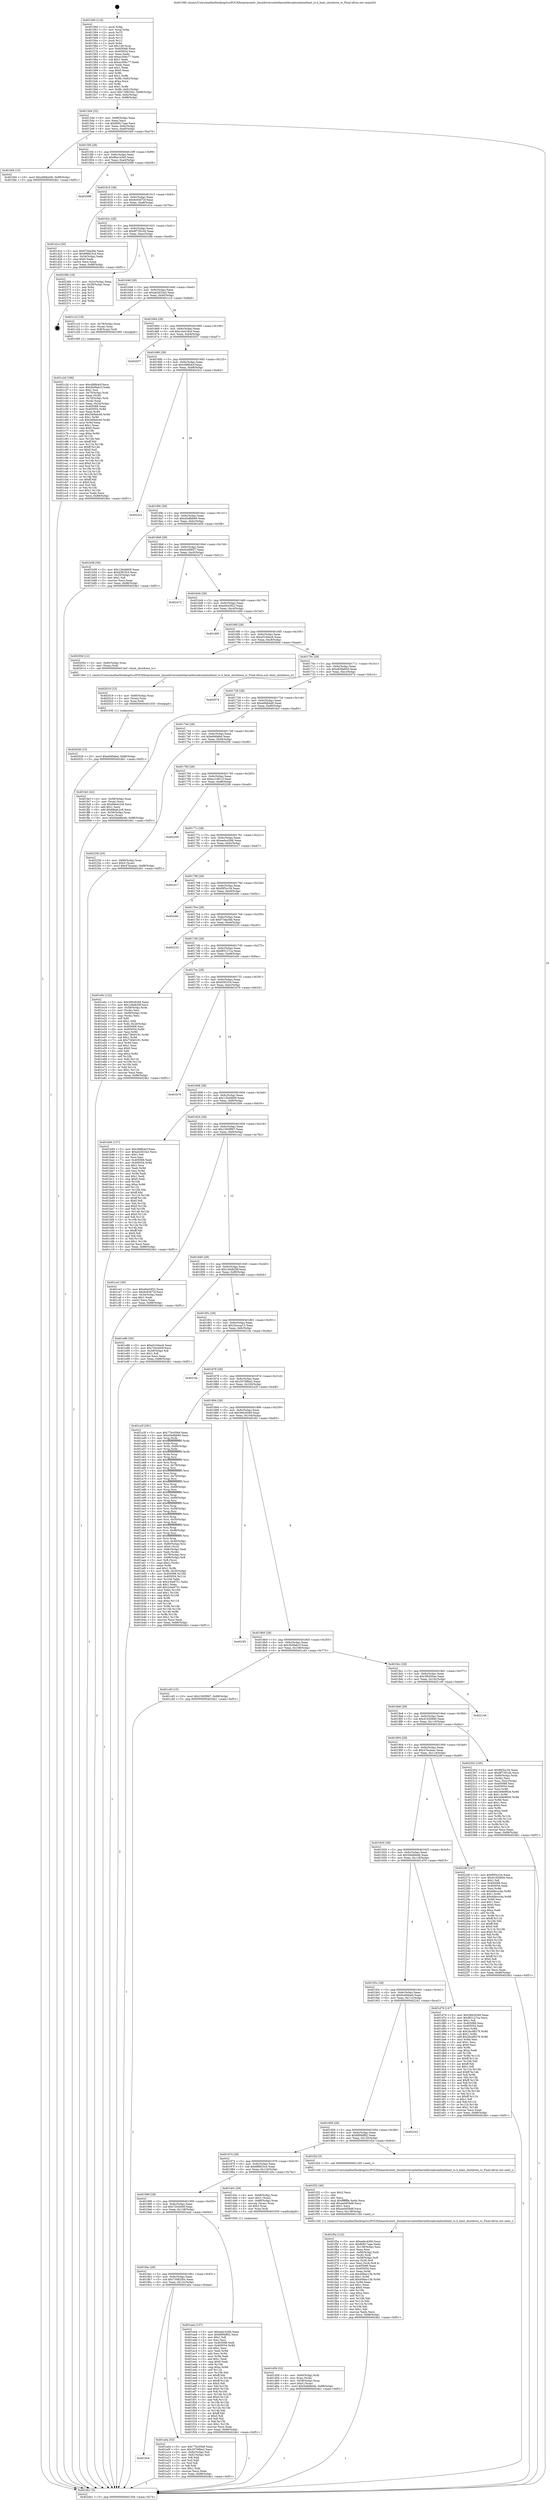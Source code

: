 digraph "0x401560" {
  label = "0x401560 (/mnt/c/Users/mathe/Desktop/tcc/POCII/binaries/extr_linuxdriversnetethernetbroadcombnxtbnxt_tc.h_bnxt_shutdown_tc_Final-ollvm.out::main(0))"
  labelloc = "t"
  node[shape=record]

  Entry [label="",width=0.3,height=0.3,shape=circle,fillcolor=black,style=filled]
  "0x4015d4" [label="{
     0x4015d4 [32]\l
     | [instrs]\l
     &nbsp;&nbsp;0x4015d4 \<+6\>: mov -0x88(%rbp),%eax\l
     &nbsp;&nbsp;0x4015da \<+2\>: mov %eax,%ecx\l
     &nbsp;&nbsp;0x4015dc \<+6\>: sub $0x80817aae,%ecx\l
     &nbsp;&nbsp;0x4015e2 \<+6\>: mov %eax,-0x9c(%rbp)\l
     &nbsp;&nbsp;0x4015e8 \<+6\>: mov %ecx,-0xa0(%rbp)\l
     &nbsp;&nbsp;0x4015ee \<+6\>: je 0000000000401fd4 \<main+0xa74\>\l
  }"]
  "0x401fd4" [label="{
     0x401fd4 [15]\l
     | [instrs]\l
     &nbsp;&nbsp;0x401fd4 \<+10\>: movl $0xe6fdb4d0,-0x88(%rbp)\l
     &nbsp;&nbsp;0x401fde \<+5\>: jmp 00000000004024b1 \<main+0xf51\>\l
  }"]
  "0x4015f4" [label="{
     0x4015f4 [28]\l
     | [instrs]\l
     &nbsp;&nbsp;0x4015f4 \<+5\>: jmp 00000000004015f9 \<main+0x99\>\l
     &nbsp;&nbsp;0x4015f9 \<+6\>: mov -0x9c(%rbp),%eax\l
     &nbsp;&nbsp;0x4015ff \<+5\>: sub $0x8ba1e5a5,%eax\l
     &nbsp;&nbsp;0x401604 \<+6\>: mov %eax,-0xa4(%rbp)\l
     &nbsp;&nbsp;0x40160a \<+6\>: je 0000000000402098 \<main+0xb38\>\l
  }"]
  Exit [label="",width=0.3,height=0.3,shape=circle,fillcolor=black,style=filled,peripheries=2]
  "0x402098" [label="{
     0x402098\l
  }", style=dashed]
  "0x401610" [label="{
     0x401610 [28]\l
     | [instrs]\l
     &nbsp;&nbsp;0x401610 \<+5\>: jmp 0000000000401615 \<main+0xb5\>\l
     &nbsp;&nbsp;0x401615 \<+6\>: mov -0x9c(%rbp),%eax\l
     &nbsp;&nbsp;0x40161b \<+5\>: sub $0x9c93d72f,%eax\l
     &nbsp;&nbsp;0x401620 \<+6\>: mov %eax,-0xa8(%rbp)\l
     &nbsp;&nbsp;0x401626 \<+6\>: je 0000000000401d1e \<main+0x7be\>\l
  }"]
  "0x402028" [label="{
     0x402028 [15]\l
     | [instrs]\l
     &nbsp;&nbsp;0x402028 \<+10\>: movl $0xe94fafed,-0x88(%rbp)\l
     &nbsp;&nbsp;0x402032 \<+5\>: jmp 00000000004024b1 \<main+0xf51\>\l
  }"]
  "0x401d1e" [label="{
     0x401d1e [30]\l
     | [instrs]\l
     &nbsp;&nbsp;0x401d1e \<+5\>: mov $0xf73da3bb,%eax\l
     &nbsp;&nbsp;0x401d23 \<+5\>: mov $0x6f6823c4,%ecx\l
     &nbsp;&nbsp;0x401d28 \<+3\>: mov -0x34(%rbp),%edx\l
     &nbsp;&nbsp;0x401d2b \<+3\>: cmp $0x0,%edx\l
     &nbsp;&nbsp;0x401d2e \<+3\>: cmove %ecx,%eax\l
     &nbsp;&nbsp;0x401d31 \<+6\>: mov %eax,-0x88(%rbp)\l
     &nbsp;&nbsp;0x401d37 \<+5\>: jmp 00000000004024b1 \<main+0xf51\>\l
  }"]
  "0x40162c" [label="{
     0x40162c [28]\l
     | [instrs]\l
     &nbsp;&nbsp;0x40162c \<+5\>: jmp 0000000000401631 \<main+0xd1\>\l
     &nbsp;&nbsp;0x401631 \<+6\>: mov -0x9c(%rbp),%eax\l
     &nbsp;&nbsp;0x401637 \<+5\>: sub $0x9f7391d4,%eax\l
     &nbsp;&nbsp;0x40163c \<+6\>: mov %eax,-0xac(%rbp)\l
     &nbsp;&nbsp;0x401642 \<+6\>: je 000000000040236b \<main+0xe0b\>\l
  }"]
  "0x402019" [label="{
     0x402019 [15]\l
     | [instrs]\l
     &nbsp;&nbsp;0x402019 \<+4\>: mov -0x60(%rbp),%rax\l
     &nbsp;&nbsp;0x40201d \<+3\>: mov (%rax),%rax\l
     &nbsp;&nbsp;0x402020 \<+3\>: mov %rax,%rdi\l
     &nbsp;&nbsp;0x402023 \<+5\>: call 0000000000401030 \<free@plt\>\l
     | [calls]\l
     &nbsp;&nbsp;0x401030 \{1\} (unknown)\l
  }"]
  "0x40236b" [label="{
     0x40236b [18]\l
     | [instrs]\l
     &nbsp;&nbsp;0x40236b \<+3\>: mov -0x2c(%rbp),%eax\l
     &nbsp;&nbsp;0x40236e \<+4\>: lea -0x28(%rbp),%rsp\l
     &nbsp;&nbsp;0x402372 \<+1\>: pop %rbx\l
     &nbsp;&nbsp;0x402373 \<+2\>: pop %r12\l
     &nbsp;&nbsp;0x402375 \<+2\>: pop %r13\l
     &nbsp;&nbsp;0x402377 \<+2\>: pop %r14\l
     &nbsp;&nbsp;0x402379 \<+2\>: pop %r15\l
     &nbsp;&nbsp;0x40237b \<+1\>: pop %rbp\l
     &nbsp;&nbsp;0x40237c \<+1\>: ret\l
  }"]
  "0x401648" [label="{
     0x401648 [28]\l
     | [instrs]\l
     &nbsp;&nbsp;0x401648 \<+5\>: jmp 000000000040164d \<main+0xed\>\l
     &nbsp;&nbsp;0x40164d \<+6\>: mov -0x9c(%rbp),%eax\l
     &nbsp;&nbsp;0x401653 \<+5\>: sub $0xab2633a3,%eax\l
     &nbsp;&nbsp;0x401658 \<+6\>: mov %eax,-0xb0(%rbp)\l
     &nbsp;&nbsp;0x40165e \<+6\>: je 0000000000401c1d \<main+0x6bd\>\l
  }"]
  "0x401f5a" [label="{
     0x401f5a [122]\l
     | [instrs]\l
     &nbsp;&nbsp;0x401f5a \<+5\>: mov $0xeebc4266,%ecx\l
     &nbsp;&nbsp;0x401f5f \<+5\>: mov $0x80817aae,%edx\l
     &nbsp;&nbsp;0x401f64 \<+6\>: mov -0x138(%rbp),%esi\l
     &nbsp;&nbsp;0x401f6a \<+3\>: imul %eax,%esi\l
     &nbsp;&nbsp;0x401f6d \<+4\>: mov -0x60(%rbp),%rdi\l
     &nbsp;&nbsp;0x401f71 \<+3\>: mov (%rdi),%rdi\l
     &nbsp;&nbsp;0x401f74 \<+4\>: mov -0x58(%rbp),%r8\l
     &nbsp;&nbsp;0x401f78 \<+3\>: movslq (%r8),%r8\l
     &nbsp;&nbsp;0x401f7b \<+4\>: mov %esi,(%rdi,%r8,4)\l
     &nbsp;&nbsp;0x401f7f \<+7\>: mov 0x405068,%eax\l
     &nbsp;&nbsp;0x401f86 \<+7\>: mov 0x405054,%esi\l
     &nbsp;&nbsp;0x401f8d \<+3\>: mov %eax,%r9d\l
     &nbsp;&nbsp;0x401f90 \<+7\>: sub $0x408ac13b,%r9d\l
     &nbsp;&nbsp;0x401f97 \<+4\>: sub $0x1,%r9d\l
     &nbsp;&nbsp;0x401f9b \<+7\>: add $0x408ac13b,%r9d\l
     &nbsp;&nbsp;0x401fa2 \<+4\>: imul %r9d,%eax\l
     &nbsp;&nbsp;0x401fa6 \<+3\>: and $0x1,%eax\l
     &nbsp;&nbsp;0x401fa9 \<+3\>: cmp $0x0,%eax\l
     &nbsp;&nbsp;0x401fac \<+4\>: sete %r10b\l
     &nbsp;&nbsp;0x401fb0 \<+3\>: cmp $0xa,%esi\l
     &nbsp;&nbsp;0x401fb3 \<+4\>: setl %r11b\l
     &nbsp;&nbsp;0x401fb7 \<+3\>: mov %r10b,%bl\l
     &nbsp;&nbsp;0x401fba \<+3\>: and %r11b,%bl\l
     &nbsp;&nbsp;0x401fbd \<+3\>: xor %r11b,%r10b\l
     &nbsp;&nbsp;0x401fc0 \<+3\>: or %r10b,%bl\l
     &nbsp;&nbsp;0x401fc3 \<+3\>: test $0x1,%bl\l
     &nbsp;&nbsp;0x401fc6 \<+3\>: cmovne %edx,%ecx\l
     &nbsp;&nbsp;0x401fc9 \<+6\>: mov %ecx,-0x88(%rbp)\l
     &nbsp;&nbsp;0x401fcf \<+5\>: jmp 00000000004024b1 \<main+0xf51\>\l
  }"]
  "0x401c1d" [label="{
     0x401c1d [16]\l
     | [instrs]\l
     &nbsp;&nbsp;0x401c1d \<+4\>: mov -0x78(%rbp),%rax\l
     &nbsp;&nbsp;0x401c21 \<+3\>: mov (%rax),%rax\l
     &nbsp;&nbsp;0x401c24 \<+4\>: mov 0x8(%rax),%rdi\l
     &nbsp;&nbsp;0x401c28 \<+5\>: call 0000000000401060 \<atoi@plt\>\l
     | [calls]\l
     &nbsp;&nbsp;0x401060 \{1\} (unknown)\l
  }"]
  "0x401664" [label="{
     0x401664 [28]\l
     | [instrs]\l
     &nbsp;&nbsp;0x401664 \<+5\>: jmp 0000000000401669 \<main+0x109\>\l
     &nbsp;&nbsp;0x401669 \<+6\>: mov -0x9c(%rbp),%eax\l
     &nbsp;&nbsp;0x40166f \<+5\>: sub $0xc2e419cd,%eax\l
     &nbsp;&nbsp;0x401674 \<+6\>: mov %eax,-0xb4(%rbp)\l
     &nbsp;&nbsp;0x40167a \<+6\>: je 0000000000402037 \<main+0xad7\>\l
  }"]
  "0x401f32" [label="{
     0x401f32 [40]\l
     | [instrs]\l
     &nbsp;&nbsp;0x401f32 \<+5\>: mov $0x2,%ecx\l
     &nbsp;&nbsp;0x401f37 \<+1\>: cltd\l
     &nbsp;&nbsp;0x401f38 \<+2\>: idiv %ecx\l
     &nbsp;&nbsp;0x401f3a \<+6\>: imul $0xfffffffe,%edx,%ecx\l
     &nbsp;&nbsp;0x401f40 \<+6\>: add $0xae0d59d8,%ecx\l
     &nbsp;&nbsp;0x401f46 \<+3\>: add $0x1,%ecx\l
     &nbsp;&nbsp;0x401f49 \<+6\>: sub $0xae0d59d8,%ecx\l
     &nbsp;&nbsp;0x401f4f \<+6\>: mov %ecx,-0x138(%rbp)\l
     &nbsp;&nbsp;0x401f55 \<+5\>: call 0000000000401160 \<next_i\>\l
     | [calls]\l
     &nbsp;&nbsp;0x401160 \{1\} (/mnt/c/Users/mathe/Desktop/tcc/POCII/binaries/extr_linuxdriversnetethernetbroadcombnxtbnxt_tc.h_bnxt_shutdown_tc_Final-ollvm.out::next_i)\l
  }"]
  "0x402037" [label="{
     0x402037\l
  }", style=dashed]
  "0x401680" [label="{
     0x401680 [28]\l
     | [instrs]\l
     &nbsp;&nbsp;0x401680 \<+5\>: jmp 0000000000401685 \<main+0x125\>\l
     &nbsp;&nbsp;0x401685 \<+6\>: mov -0x9c(%rbp),%eax\l
     &nbsp;&nbsp;0x40168b \<+5\>: sub $0xcfd8b4cf,%eax\l
     &nbsp;&nbsp;0x401690 \<+6\>: mov %eax,-0xb8(%rbp)\l
     &nbsp;&nbsp;0x401696 \<+6\>: je 00000000004023c2 \<main+0xe62\>\l
  }"]
  "0x401d59" [label="{
     0x401d59 [32]\l
     | [instrs]\l
     &nbsp;&nbsp;0x401d59 \<+4\>: mov -0x60(%rbp),%rdi\l
     &nbsp;&nbsp;0x401d5d \<+3\>: mov %rax,(%rdi)\l
     &nbsp;&nbsp;0x401d60 \<+4\>: mov -0x58(%rbp),%rax\l
     &nbsp;&nbsp;0x401d64 \<+6\>: movl $0x0,(%rax)\l
     &nbsp;&nbsp;0x401d6a \<+10\>: movl $0x5ddd6e4b,-0x88(%rbp)\l
     &nbsp;&nbsp;0x401d74 \<+5\>: jmp 00000000004024b1 \<main+0xf51\>\l
  }"]
  "0x4023c2" [label="{
     0x4023c2\l
  }", style=dashed]
  "0x40169c" [label="{
     0x40169c [28]\l
     | [instrs]\l
     &nbsp;&nbsp;0x40169c \<+5\>: jmp 00000000004016a1 \<main+0x141\>\l
     &nbsp;&nbsp;0x4016a1 \<+6\>: mov -0x9c(%rbp),%eax\l
     &nbsp;&nbsp;0x4016a7 \<+5\>: sub $0xd3e8bb60,%eax\l
     &nbsp;&nbsp;0x4016ac \<+6\>: mov %eax,-0xbc(%rbp)\l
     &nbsp;&nbsp;0x4016b2 \<+6\>: je 0000000000401b58 \<main+0x5f8\>\l
  }"]
  "0x401c2d" [label="{
     0x401c2d [166]\l
     | [instrs]\l
     &nbsp;&nbsp;0x401c2d \<+5\>: mov $0xcfd8b4cf,%ecx\l
     &nbsp;&nbsp;0x401c32 \<+5\>: mov $0x3b09ab1f,%edx\l
     &nbsp;&nbsp;0x401c37 \<+3\>: mov $0x1,%sil\l
     &nbsp;&nbsp;0x401c3a \<+4\>: mov -0x70(%rbp),%rdi\l
     &nbsp;&nbsp;0x401c3e \<+2\>: mov %eax,(%rdi)\l
     &nbsp;&nbsp;0x401c40 \<+4\>: mov -0x70(%rbp),%rdi\l
     &nbsp;&nbsp;0x401c44 \<+2\>: mov (%rdi),%eax\l
     &nbsp;&nbsp;0x401c46 \<+3\>: mov %eax,-0x34(%rbp)\l
     &nbsp;&nbsp;0x401c49 \<+7\>: mov 0x405068,%eax\l
     &nbsp;&nbsp;0x401c50 \<+8\>: mov 0x405054,%r8d\l
     &nbsp;&nbsp;0x401c58 \<+3\>: mov %eax,%r9d\l
     &nbsp;&nbsp;0x401c5b \<+7\>: add $0x540bdc40,%r9d\l
     &nbsp;&nbsp;0x401c62 \<+4\>: sub $0x1,%r9d\l
     &nbsp;&nbsp;0x401c66 \<+7\>: sub $0x540bdc40,%r9d\l
     &nbsp;&nbsp;0x401c6d \<+4\>: imul %r9d,%eax\l
     &nbsp;&nbsp;0x401c71 \<+3\>: and $0x1,%eax\l
     &nbsp;&nbsp;0x401c74 \<+3\>: cmp $0x0,%eax\l
     &nbsp;&nbsp;0x401c77 \<+4\>: sete %r10b\l
     &nbsp;&nbsp;0x401c7b \<+4\>: cmp $0xa,%r8d\l
     &nbsp;&nbsp;0x401c7f \<+4\>: setl %r11b\l
     &nbsp;&nbsp;0x401c83 \<+3\>: mov %r10b,%bl\l
     &nbsp;&nbsp;0x401c86 \<+3\>: xor $0xff,%bl\l
     &nbsp;&nbsp;0x401c89 \<+3\>: mov %r11b,%r14b\l
     &nbsp;&nbsp;0x401c8c \<+4\>: xor $0xff,%r14b\l
     &nbsp;&nbsp;0x401c90 \<+4\>: xor $0x0,%sil\l
     &nbsp;&nbsp;0x401c94 \<+3\>: mov %bl,%r15b\l
     &nbsp;&nbsp;0x401c97 \<+4\>: and $0x0,%r15b\l
     &nbsp;&nbsp;0x401c9b \<+3\>: and %sil,%r10b\l
     &nbsp;&nbsp;0x401c9e \<+3\>: mov %r14b,%r12b\l
     &nbsp;&nbsp;0x401ca1 \<+4\>: and $0x0,%r12b\l
     &nbsp;&nbsp;0x401ca5 \<+3\>: and %sil,%r11b\l
     &nbsp;&nbsp;0x401ca8 \<+3\>: or %r10b,%r15b\l
     &nbsp;&nbsp;0x401cab \<+3\>: or %r11b,%r12b\l
     &nbsp;&nbsp;0x401cae \<+3\>: xor %r12b,%r15b\l
     &nbsp;&nbsp;0x401cb1 \<+3\>: or %r14b,%bl\l
     &nbsp;&nbsp;0x401cb4 \<+3\>: xor $0xff,%bl\l
     &nbsp;&nbsp;0x401cb7 \<+4\>: or $0x0,%sil\l
     &nbsp;&nbsp;0x401cbb \<+3\>: and %sil,%bl\l
     &nbsp;&nbsp;0x401cbe \<+3\>: or %bl,%r15b\l
     &nbsp;&nbsp;0x401cc1 \<+4\>: test $0x1,%r15b\l
     &nbsp;&nbsp;0x401cc5 \<+3\>: cmovne %edx,%ecx\l
     &nbsp;&nbsp;0x401cc8 \<+6\>: mov %ecx,-0x88(%rbp)\l
     &nbsp;&nbsp;0x401cce \<+5\>: jmp 00000000004024b1 \<main+0xf51\>\l
  }"]
  "0x401b58" [label="{
     0x401b58 [30]\l
     | [instrs]\l
     &nbsp;&nbsp;0x401b58 \<+5\>: mov $0x12bd4609,%eax\l
     &nbsp;&nbsp;0x401b5d \<+5\>: mov $0xd381f24,%ecx\l
     &nbsp;&nbsp;0x401b62 \<+3\>: mov -0x35(%rbp),%dl\l
     &nbsp;&nbsp;0x401b65 \<+3\>: test $0x1,%dl\l
     &nbsp;&nbsp;0x401b68 \<+3\>: cmovne %ecx,%eax\l
     &nbsp;&nbsp;0x401b6b \<+6\>: mov %eax,-0x88(%rbp)\l
     &nbsp;&nbsp;0x401b71 \<+5\>: jmp 00000000004024b1 \<main+0xf51\>\l
  }"]
  "0x4016b8" [label="{
     0x4016b8 [28]\l
     | [instrs]\l
     &nbsp;&nbsp;0x4016b8 \<+5\>: jmp 00000000004016bd \<main+0x15d\>\l
     &nbsp;&nbsp;0x4016bd \<+6\>: mov -0x9c(%rbp),%eax\l
     &nbsp;&nbsp;0x4016c3 \<+5\>: sub $0xdcd59f27,%eax\l
     &nbsp;&nbsp;0x4016c8 \<+6\>: mov %eax,-0xc0(%rbp)\l
     &nbsp;&nbsp;0x4016ce \<+6\>: je 0000000000402472 \<main+0xf12\>\l
  }"]
  "0x401560" [label="{
     0x401560 [116]\l
     | [instrs]\l
     &nbsp;&nbsp;0x401560 \<+1\>: push %rbp\l
     &nbsp;&nbsp;0x401561 \<+3\>: mov %rsp,%rbp\l
     &nbsp;&nbsp;0x401564 \<+2\>: push %r15\l
     &nbsp;&nbsp;0x401566 \<+2\>: push %r14\l
     &nbsp;&nbsp;0x401568 \<+2\>: push %r13\l
     &nbsp;&nbsp;0x40156a \<+2\>: push %r12\l
     &nbsp;&nbsp;0x40156c \<+1\>: push %rbx\l
     &nbsp;&nbsp;0x40156d \<+7\>: sub $0x148,%rsp\l
     &nbsp;&nbsp;0x401574 \<+7\>: mov 0x405068,%eax\l
     &nbsp;&nbsp;0x40157b \<+7\>: mov 0x405054,%ecx\l
     &nbsp;&nbsp;0x401582 \<+2\>: mov %eax,%edx\l
     &nbsp;&nbsp;0x401584 \<+6\>: add $0xac30bc77,%edx\l
     &nbsp;&nbsp;0x40158a \<+3\>: sub $0x1,%edx\l
     &nbsp;&nbsp;0x40158d \<+6\>: sub $0xac30bc77,%edx\l
     &nbsp;&nbsp;0x401593 \<+3\>: imul %edx,%eax\l
     &nbsp;&nbsp;0x401596 \<+3\>: and $0x1,%eax\l
     &nbsp;&nbsp;0x401599 \<+3\>: cmp $0x0,%eax\l
     &nbsp;&nbsp;0x40159c \<+4\>: sete %r8b\l
     &nbsp;&nbsp;0x4015a0 \<+4\>: and $0x1,%r8b\l
     &nbsp;&nbsp;0x4015a4 \<+7\>: mov %r8b,-0x82(%rbp)\l
     &nbsp;&nbsp;0x4015ab \<+3\>: cmp $0xa,%ecx\l
     &nbsp;&nbsp;0x4015ae \<+4\>: setl %r8b\l
     &nbsp;&nbsp;0x4015b2 \<+4\>: and $0x1,%r8b\l
     &nbsp;&nbsp;0x4015b6 \<+7\>: mov %r8b,-0x81(%rbp)\l
     &nbsp;&nbsp;0x4015bd \<+10\>: movl $0x7308250c,-0x88(%rbp)\l
     &nbsp;&nbsp;0x4015c7 \<+6\>: mov %edi,-0x8c(%rbp)\l
     &nbsp;&nbsp;0x4015cd \<+7\>: mov %rsi,-0x98(%rbp)\l
  }"]
  "0x402472" [label="{
     0x402472\l
  }", style=dashed]
  "0x4016d4" [label="{
     0x4016d4 [28]\l
     | [instrs]\l
     &nbsp;&nbsp;0x4016d4 \<+5\>: jmp 00000000004016d9 \<main+0x179\>\l
     &nbsp;&nbsp;0x4016d9 \<+6\>: mov -0x9c(%rbp),%eax\l
     &nbsp;&nbsp;0x4016df \<+5\>: sub $0xe0e43f22,%eax\l
     &nbsp;&nbsp;0x4016e4 \<+6\>: mov %eax,-0xc4(%rbp)\l
     &nbsp;&nbsp;0x4016ea \<+6\>: je 0000000000401d00 \<main+0x7a0\>\l
  }"]
  "0x4024b1" [label="{
     0x4024b1 [5]\l
     | [instrs]\l
     &nbsp;&nbsp;0x4024b1 \<+5\>: jmp 00000000004015d4 \<main+0x74\>\l
  }"]
  "0x401d00" [label="{
     0x401d00\l
  }", style=dashed]
  "0x4016f0" [label="{
     0x4016f0 [28]\l
     | [instrs]\l
     &nbsp;&nbsp;0x4016f0 \<+5\>: jmp 00000000004016f5 \<main+0x195\>\l
     &nbsp;&nbsp;0x4016f5 \<+6\>: mov -0x9c(%rbp),%eax\l
     &nbsp;&nbsp;0x4016fb \<+5\>: sub $0xe5164ec6,%eax\l
     &nbsp;&nbsp;0x401700 \<+6\>: mov %eax,-0xc8(%rbp)\l
     &nbsp;&nbsp;0x401706 \<+6\>: je 000000000040200d \<main+0xaad\>\l
  }"]
  "0x4019c8" [label="{
     0x4019c8\l
  }", style=dashed]
  "0x40200d" [label="{
     0x40200d [12]\l
     | [instrs]\l
     &nbsp;&nbsp;0x40200d \<+4\>: mov -0x60(%rbp),%rax\l
     &nbsp;&nbsp;0x402011 \<+3\>: mov (%rax),%rdi\l
     &nbsp;&nbsp;0x402014 \<+5\>: call 00000000004013e0 \<bnxt_shutdown_tc\>\l
     | [calls]\l
     &nbsp;&nbsp;0x4013e0 \{1\} (/mnt/c/Users/mathe/Desktop/tcc/POCII/binaries/extr_linuxdriversnetethernetbroadcombnxtbnxt_tc.h_bnxt_shutdown_tc_Final-ollvm.out::bnxt_shutdown_tc)\l
  }"]
  "0x40170c" [label="{
     0x40170c [28]\l
     | [instrs]\l
     &nbsp;&nbsp;0x40170c \<+5\>: jmp 0000000000401711 \<main+0x1b1\>\l
     &nbsp;&nbsp;0x401711 \<+6\>: mov -0x9c(%rbp),%eax\l
     &nbsp;&nbsp;0x401717 \<+5\>: sub $0xe639a65d,%eax\l
     &nbsp;&nbsp;0x40171c \<+6\>: mov %eax,-0xcc(%rbp)\l
     &nbsp;&nbsp;0x401722 \<+6\>: je 0000000000402074 \<main+0xb14\>\l
  }"]
  "0x401a0a" [label="{
     0x401a0a [53]\l
     | [instrs]\l
     &nbsp;&nbsp;0x401a0a \<+5\>: mov $0x77bc05b9,%eax\l
     &nbsp;&nbsp;0x401a0f \<+5\>: mov $0x35708be2,%ecx\l
     &nbsp;&nbsp;0x401a14 \<+6\>: mov -0x82(%rbp),%dl\l
     &nbsp;&nbsp;0x401a1a \<+7\>: mov -0x81(%rbp),%sil\l
     &nbsp;&nbsp;0x401a21 \<+3\>: mov %dl,%dil\l
     &nbsp;&nbsp;0x401a24 \<+3\>: and %sil,%dil\l
     &nbsp;&nbsp;0x401a27 \<+3\>: xor %sil,%dl\l
     &nbsp;&nbsp;0x401a2a \<+3\>: or %dl,%dil\l
     &nbsp;&nbsp;0x401a2d \<+4\>: test $0x1,%dil\l
     &nbsp;&nbsp;0x401a31 \<+3\>: cmovne %ecx,%eax\l
     &nbsp;&nbsp;0x401a34 \<+6\>: mov %eax,-0x88(%rbp)\l
     &nbsp;&nbsp;0x401a3a \<+5\>: jmp 00000000004024b1 \<main+0xf51\>\l
  }"]
  "0x402074" [label="{
     0x402074\l
  }", style=dashed]
  "0x401728" [label="{
     0x401728 [28]\l
     | [instrs]\l
     &nbsp;&nbsp;0x401728 \<+5\>: jmp 000000000040172d \<main+0x1cd\>\l
     &nbsp;&nbsp;0x40172d \<+6\>: mov -0x9c(%rbp),%eax\l
     &nbsp;&nbsp;0x401733 \<+5\>: sub $0xe6fdb4d0,%eax\l
     &nbsp;&nbsp;0x401738 \<+6\>: mov %eax,-0xd0(%rbp)\l
     &nbsp;&nbsp;0x40173e \<+6\>: je 0000000000401fe3 \<main+0xa83\>\l
  }"]
  "0x4019ac" [label="{
     0x4019ac [28]\l
     | [instrs]\l
     &nbsp;&nbsp;0x4019ac \<+5\>: jmp 00000000004019b1 \<main+0x451\>\l
     &nbsp;&nbsp;0x4019b1 \<+6\>: mov -0x9c(%rbp),%eax\l
     &nbsp;&nbsp;0x4019b7 \<+5\>: sub $0x7308250c,%eax\l
     &nbsp;&nbsp;0x4019bc \<+6\>: mov %eax,-0x12c(%rbp)\l
     &nbsp;&nbsp;0x4019c2 \<+6\>: je 0000000000401a0a \<main+0x4aa\>\l
  }"]
  "0x401fe3" [label="{
     0x401fe3 [42]\l
     | [instrs]\l
     &nbsp;&nbsp;0x401fe3 \<+4\>: mov -0x58(%rbp),%rax\l
     &nbsp;&nbsp;0x401fe7 \<+2\>: mov (%rax),%ecx\l
     &nbsp;&nbsp;0x401fe9 \<+6\>: sub $0x69edc2c8,%ecx\l
     &nbsp;&nbsp;0x401fef \<+3\>: add $0x1,%ecx\l
     &nbsp;&nbsp;0x401ff2 \<+6\>: add $0x69edc2c8,%ecx\l
     &nbsp;&nbsp;0x401ff8 \<+4\>: mov -0x58(%rbp),%rax\l
     &nbsp;&nbsp;0x401ffc \<+2\>: mov %ecx,(%rax)\l
     &nbsp;&nbsp;0x401ffe \<+10\>: movl $0x5ddd6e4b,-0x88(%rbp)\l
     &nbsp;&nbsp;0x402008 \<+5\>: jmp 00000000004024b1 \<main+0xf51\>\l
  }"]
  "0x401744" [label="{
     0x401744 [28]\l
     | [instrs]\l
     &nbsp;&nbsp;0x401744 \<+5\>: jmp 0000000000401749 \<main+0x1e9\>\l
     &nbsp;&nbsp;0x401749 \<+6\>: mov -0x9c(%rbp),%eax\l
     &nbsp;&nbsp;0x40174f \<+5\>: sub $0xe94fafed,%eax\l
     &nbsp;&nbsp;0x401754 \<+6\>: mov %eax,-0xd4(%rbp)\l
     &nbsp;&nbsp;0x40175a \<+6\>: je 0000000000402256 \<main+0xcf6\>\l
  }"]
  "0x401ea4" [label="{
     0x401ea4 [137]\l
     | [instrs]\l
     &nbsp;&nbsp;0x401ea4 \<+5\>: mov $0xeebc4266,%eax\l
     &nbsp;&nbsp;0x401ea9 \<+5\>: mov $0x6f09df02,%ecx\l
     &nbsp;&nbsp;0x401eae \<+2\>: mov $0x1,%dl\l
     &nbsp;&nbsp;0x401eb0 \<+2\>: xor %esi,%esi\l
     &nbsp;&nbsp;0x401eb2 \<+7\>: mov 0x405068,%edi\l
     &nbsp;&nbsp;0x401eb9 \<+8\>: mov 0x405054,%r8d\l
     &nbsp;&nbsp;0x401ec1 \<+3\>: sub $0x1,%esi\l
     &nbsp;&nbsp;0x401ec4 \<+3\>: mov %edi,%r9d\l
     &nbsp;&nbsp;0x401ec7 \<+3\>: add %esi,%r9d\l
     &nbsp;&nbsp;0x401eca \<+4\>: imul %r9d,%edi\l
     &nbsp;&nbsp;0x401ece \<+3\>: and $0x1,%edi\l
     &nbsp;&nbsp;0x401ed1 \<+3\>: cmp $0x0,%edi\l
     &nbsp;&nbsp;0x401ed4 \<+4\>: sete %r10b\l
     &nbsp;&nbsp;0x401ed8 \<+4\>: cmp $0xa,%r8d\l
     &nbsp;&nbsp;0x401edc \<+4\>: setl %r11b\l
     &nbsp;&nbsp;0x401ee0 \<+3\>: mov %r10b,%bl\l
     &nbsp;&nbsp;0x401ee3 \<+3\>: xor $0xff,%bl\l
     &nbsp;&nbsp;0x401ee6 \<+3\>: mov %r11b,%r14b\l
     &nbsp;&nbsp;0x401ee9 \<+4\>: xor $0xff,%r14b\l
     &nbsp;&nbsp;0x401eed \<+3\>: xor $0x0,%dl\l
     &nbsp;&nbsp;0x401ef0 \<+3\>: mov %bl,%r15b\l
     &nbsp;&nbsp;0x401ef3 \<+4\>: and $0x0,%r15b\l
     &nbsp;&nbsp;0x401ef7 \<+3\>: and %dl,%r10b\l
     &nbsp;&nbsp;0x401efa \<+3\>: mov %r14b,%r12b\l
     &nbsp;&nbsp;0x401efd \<+4\>: and $0x0,%r12b\l
     &nbsp;&nbsp;0x401f01 \<+3\>: and %dl,%r11b\l
     &nbsp;&nbsp;0x401f04 \<+3\>: or %r10b,%r15b\l
     &nbsp;&nbsp;0x401f07 \<+3\>: or %r11b,%r12b\l
     &nbsp;&nbsp;0x401f0a \<+3\>: xor %r12b,%r15b\l
     &nbsp;&nbsp;0x401f0d \<+3\>: or %r14b,%bl\l
     &nbsp;&nbsp;0x401f10 \<+3\>: xor $0xff,%bl\l
     &nbsp;&nbsp;0x401f13 \<+3\>: or $0x0,%dl\l
     &nbsp;&nbsp;0x401f16 \<+2\>: and %dl,%bl\l
     &nbsp;&nbsp;0x401f18 \<+3\>: or %bl,%r15b\l
     &nbsp;&nbsp;0x401f1b \<+4\>: test $0x1,%r15b\l
     &nbsp;&nbsp;0x401f1f \<+3\>: cmovne %ecx,%eax\l
     &nbsp;&nbsp;0x401f22 \<+6\>: mov %eax,-0x88(%rbp)\l
     &nbsp;&nbsp;0x401f28 \<+5\>: jmp 00000000004024b1 \<main+0xf51\>\l
  }"]
  "0x402256" [label="{
     0x402256 [25]\l
     | [instrs]\l
     &nbsp;&nbsp;0x402256 \<+4\>: mov -0x80(%rbp),%rax\l
     &nbsp;&nbsp;0x40225a \<+6\>: movl $0x0,(%rax)\l
     &nbsp;&nbsp;0x402260 \<+10\>: movl $0x47bcaeac,-0x88(%rbp)\l
     &nbsp;&nbsp;0x40226a \<+5\>: jmp 00000000004024b1 \<main+0xf51\>\l
  }"]
  "0x401760" [label="{
     0x401760 [28]\l
     | [instrs]\l
     &nbsp;&nbsp;0x401760 \<+5\>: jmp 0000000000401765 \<main+0x205\>\l
     &nbsp;&nbsp;0x401765 \<+6\>: mov -0x9c(%rbp),%eax\l
     &nbsp;&nbsp;0x40176b \<+5\>: sub $0xec14811f,%eax\l
     &nbsp;&nbsp;0x401770 \<+6\>: mov %eax,-0xd8(%rbp)\l
     &nbsp;&nbsp;0x401776 \<+6\>: je 0000000000402209 \<main+0xca9\>\l
  }"]
  "0x401990" [label="{
     0x401990 [28]\l
     | [instrs]\l
     &nbsp;&nbsp;0x401990 \<+5\>: jmp 0000000000401995 \<main+0x435\>\l
     &nbsp;&nbsp;0x401995 \<+6\>: mov -0x9c(%rbp),%eax\l
     &nbsp;&nbsp;0x40199b \<+5\>: sub $0x720cb00f,%eax\l
     &nbsp;&nbsp;0x4019a0 \<+6\>: mov %eax,-0x128(%rbp)\l
     &nbsp;&nbsp;0x4019a6 \<+6\>: je 0000000000401ea4 \<main+0x944\>\l
  }"]
  "0x402209" [label="{
     0x402209\l
  }", style=dashed]
  "0x40177c" [label="{
     0x40177c [28]\l
     | [instrs]\l
     &nbsp;&nbsp;0x40177c \<+5\>: jmp 0000000000401781 \<main+0x221\>\l
     &nbsp;&nbsp;0x401781 \<+6\>: mov -0x9c(%rbp),%eax\l
     &nbsp;&nbsp;0x401787 \<+5\>: sub $0xeebc4266,%eax\l
     &nbsp;&nbsp;0x40178c \<+6\>: mov %eax,-0xdc(%rbp)\l
     &nbsp;&nbsp;0x401792 \<+6\>: je 0000000000402417 \<main+0xeb7\>\l
  }"]
  "0x401d3c" [label="{
     0x401d3c [29]\l
     | [instrs]\l
     &nbsp;&nbsp;0x401d3c \<+4\>: mov -0x68(%rbp),%rax\l
     &nbsp;&nbsp;0x401d40 \<+6\>: movl $0x1,(%rax)\l
     &nbsp;&nbsp;0x401d46 \<+4\>: mov -0x68(%rbp),%rax\l
     &nbsp;&nbsp;0x401d4a \<+3\>: movslq (%rax),%rax\l
     &nbsp;&nbsp;0x401d4d \<+4\>: shl $0x2,%rax\l
     &nbsp;&nbsp;0x401d51 \<+3\>: mov %rax,%rdi\l
     &nbsp;&nbsp;0x401d54 \<+5\>: call 0000000000401050 \<malloc@plt\>\l
     | [calls]\l
     &nbsp;&nbsp;0x401050 \{1\} (unknown)\l
  }"]
  "0x402417" [label="{
     0x402417\l
  }", style=dashed]
  "0x401798" [label="{
     0x401798 [28]\l
     | [instrs]\l
     &nbsp;&nbsp;0x401798 \<+5\>: jmp 000000000040179d \<main+0x23d\>\l
     &nbsp;&nbsp;0x40179d \<+6\>: mov -0x9c(%rbp),%eax\l
     &nbsp;&nbsp;0x4017a3 \<+5\>: sub $0xf0f3cc34,%eax\l
     &nbsp;&nbsp;0x4017a8 \<+6\>: mov %eax,-0xe0(%rbp)\l
     &nbsp;&nbsp;0x4017ae \<+6\>: je 000000000040249c \<main+0xf3c\>\l
  }"]
  "0x401974" [label="{
     0x401974 [28]\l
     | [instrs]\l
     &nbsp;&nbsp;0x401974 \<+5\>: jmp 0000000000401979 \<main+0x419\>\l
     &nbsp;&nbsp;0x401979 \<+6\>: mov -0x9c(%rbp),%eax\l
     &nbsp;&nbsp;0x40197f \<+5\>: sub $0x6f6823c4,%eax\l
     &nbsp;&nbsp;0x401984 \<+6\>: mov %eax,-0x124(%rbp)\l
     &nbsp;&nbsp;0x40198a \<+6\>: je 0000000000401d3c \<main+0x7dc\>\l
  }"]
  "0x40249c" [label="{
     0x40249c\l
  }", style=dashed]
  "0x4017b4" [label="{
     0x4017b4 [28]\l
     | [instrs]\l
     &nbsp;&nbsp;0x4017b4 \<+5\>: jmp 00000000004017b9 \<main+0x259\>\l
     &nbsp;&nbsp;0x4017b9 \<+6\>: mov -0x9c(%rbp),%eax\l
     &nbsp;&nbsp;0x4017bf \<+5\>: sub $0xf73da3bb,%eax\l
     &nbsp;&nbsp;0x4017c4 \<+6\>: mov %eax,-0xe4(%rbp)\l
     &nbsp;&nbsp;0x4017ca \<+6\>: je 0000000000402233 \<main+0xcd3\>\l
  }"]
  "0x401f2d" [label="{
     0x401f2d [5]\l
     | [instrs]\l
     &nbsp;&nbsp;0x401f2d \<+5\>: call 0000000000401160 \<next_i\>\l
     | [calls]\l
     &nbsp;&nbsp;0x401160 \{1\} (/mnt/c/Users/mathe/Desktop/tcc/POCII/binaries/extr_linuxdriversnetethernetbroadcombnxtbnxt_tc.h_bnxt_shutdown_tc_Final-ollvm.out::next_i)\l
  }"]
  "0x402233" [label="{
     0x402233\l
  }", style=dashed]
  "0x4017d0" [label="{
     0x4017d0 [28]\l
     | [instrs]\l
     &nbsp;&nbsp;0x4017d0 \<+5\>: jmp 00000000004017d5 \<main+0x275\>\l
     &nbsp;&nbsp;0x4017d5 \<+6\>: mov -0x9c(%rbp),%eax\l
     &nbsp;&nbsp;0x4017db \<+5\>: sub $0xf83127ca,%eax\l
     &nbsp;&nbsp;0x4017e0 \<+6\>: mov %eax,-0xe8(%rbp)\l
     &nbsp;&nbsp;0x4017e6 \<+6\>: je 0000000000401e0c \<main+0x8ac\>\l
  }"]
  "0x401958" [label="{
     0x401958 [28]\l
     | [instrs]\l
     &nbsp;&nbsp;0x401958 \<+5\>: jmp 000000000040195d \<main+0x3fd\>\l
     &nbsp;&nbsp;0x40195d \<+6\>: mov -0x9c(%rbp),%eax\l
     &nbsp;&nbsp;0x401963 \<+5\>: sub $0x6f09df02,%eax\l
     &nbsp;&nbsp;0x401968 \<+6\>: mov %eax,-0x120(%rbp)\l
     &nbsp;&nbsp;0x40196e \<+6\>: je 0000000000401f2d \<main+0x9cd\>\l
  }"]
  "0x401e0c" [label="{
     0x401e0c [122]\l
     | [instrs]\l
     &nbsp;&nbsp;0x401e0c \<+5\>: mov $0x366c9269,%eax\l
     &nbsp;&nbsp;0x401e11 \<+5\>: mov $0x1d4db29f,%ecx\l
     &nbsp;&nbsp;0x401e16 \<+4\>: mov -0x58(%rbp),%rdx\l
     &nbsp;&nbsp;0x401e1a \<+2\>: mov (%rdx),%esi\l
     &nbsp;&nbsp;0x401e1c \<+4\>: mov -0x68(%rbp),%rdx\l
     &nbsp;&nbsp;0x401e20 \<+2\>: cmp (%rdx),%esi\l
     &nbsp;&nbsp;0x401e22 \<+4\>: setl %dil\l
     &nbsp;&nbsp;0x401e26 \<+4\>: and $0x1,%dil\l
     &nbsp;&nbsp;0x401e2a \<+4\>: mov %dil,-0x2d(%rbp)\l
     &nbsp;&nbsp;0x401e2e \<+7\>: mov 0x405068,%esi\l
     &nbsp;&nbsp;0x401e35 \<+8\>: mov 0x405054,%r8d\l
     &nbsp;&nbsp;0x401e3d \<+3\>: mov %esi,%r9d\l
     &nbsp;&nbsp;0x401e40 \<+7\>: add $0x73640191,%r9d\l
     &nbsp;&nbsp;0x401e47 \<+4\>: sub $0x1,%r9d\l
     &nbsp;&nbsp;0x401e4b \<+7\>: sub $0x73640191,%r9d\l
     &nbsp;&nbsp;0x401e52 \<+4\>: imul %r9d,%esi\l
     &nbsp;&nbsp;0x401e56 \<+3\>: and $0x1,%esi\l
     &nbsp;&nbsp;0x401e59 \<+3\>: cmp $0x0,%esi\l
     &nbsp;&nbsp;0x401e5c \<+4\>: sete %dil\l
     &nbsp;&nbsp;0x401e60 \<+4\>: cmp $0xa,%r8d\l
     &nbsp;&nbsp;0x401e64 \<+4\>: setl %r10b\l
     &nbsp;&nbsp;0x401e68 \<+3\>: mov %dil,%r11b\l
     &nbsp;&nbsp;0x401e6b \<+3\>: and %r10b,%r11b\l
     &nbsp;&nbsp;0x401e6e \<+3\>: xor %r10b,%dil\l
     &nbsp;&nbsp;0x401e71 \<+3\>: or %dil,%r11b\l
     &nbsp;&nbsp;0x401e74 \<+4\>: test $0x1,%r11b\l
     &nbsp;&nbsp;0x401e78 \<+3\>: cmovne %ecx,%eax\l
     &nbsp;&nbsp;0x401e7b \<+6\>: mov %eax,-0x88(%rbp)\l
     &nbsp;&nbsp;0x401e81 \<+5\>: jmp 00000000004024b1 \<main+0xf51\>\l
  }"]
  "0x4017ec" [label="{
     0x4017ec [28]\l
     | [instrs]\l
     &nbsp;&nbsp;0x4017ec \<+5\>: jmp 00000000004017f1 \<main+0x291\>\l
     &nbsp;&nbsp;0x4017f1 \<+6\>: mov -0x9c(%rbp),%eax\l
     &nbsp;&nbsp;0x4017f7 \<+5\>: sub $0xd381f24,%eax\l
     &nbsp;&nbsp;0x4017fc \<+6\>: mov %eax,-0xec(%rbp)\l
     &nbsp;&nbsp;0x401802 \<+6\>: je 0000000000401b76 \<main+0x616\>\l
  }"]
  "0x402242" [label="{
     0x402242\l
  }", style=dashed]
  "0x401b76" [label="{
     0x401b76\l
  }", style=dashed]
  "0x401808" [label="{
     0x401808 [28]\l
     | [instrs]\l
     &nbsp;&nbsp;0x401808 \<+5\>: jmp 000000000040180d \<main+0x2ad\>\l
     &nbsp;&nbsp;0x40180d \<+6\>: mov -0x9c(%rbp),%eax\l
     &nbsp;&nbsp;0x401813 \<+5\>: sub $0x12bd4609,%eax\l
     &nbsp;&nbsp;0x401818 \<+6\>: mov %eax,-0xf0(%rbp)\l
     &nbsp;&nbsp;0x40181e \<+6\>: je 0000000000401b94 \<main+0x634\>\l
  }"]
  "0x40193c" [label="{
     0x40193c [28]\l
     | [instrs]\l
     &nbsp;&nbsp;0x40193c \<+5\>: jmp 0000000000401941 \<main+0x3e1\>\l
     &nbsp;&nbsp;0x401941 \<+6\>: mov -0x9c(%rbp),%eax\l
     &nbsp;&nbsp;0x401947 \<+5\>: sub $0x6cd0daed,%eax\l
     &nbsp;&nbsp;0x40194c \<+6\>: mov %eax,-0x11c(%rbp)\l
     &nbsp;&nbsp;0x401952 \<+6\>: je 0000000000402242 \<main+0xce2\>\l
  }"]
  "0x401b94" [label="{
     0x401b94 [137]\l
     | [instrs]\l
     &nbsp;&nbsp;0x401b94 \<+5\>: mov $0xcfd8b4cf,%eax\l
     &nbsp;&nbsp;0x401b99 \<+5\>: mov $0xab2633a3,%ecx\l
     &nbsp;&nbsp;0x401b9e \<+2\>: mov $0x1,%dl\l
     &nbsp;&nbsp;0x401ba0 \<+2\>: xor %esi,%esi\l
     &nbsp;&nbsp;0x401ba2 \<+7\>: mov 0x405068,%edi\l
     &nbsp;&nbsp;0x401ba9 \<+8\>: mov 0x405054,%r8d\l
     &nbsp;&nbsp;0x401bb1 \<+3\>: sub $0x1,%esi\l
     &nbsp;&nbsp;0x401bb4 \<+3\>: mov %edi,%r9d\l
     &nbsp;&nbsp;0x401bb7 \<+3\>: add %esi,%r9d\l
     &nbsp;&nbsp;0x401bba \<+4\>: imul %r9d,%edi\l
     &nbsp;&nbsp;0x401bbe \<+3\>: and $0x1,%edi\l
     &nbsp;&nbsp;0x401bc1 \<+3\>: cmp $0x0,%edi\l
     &nbsp;&nbsp;0x401bc4 \<+4\>: sete %r10b\l
     &nbsp;&nbsp;0x401bc8 \<+4\>: cmp $0xa,%r8d\l
     &nbsp;&nbsp;0x401bcc \<+4\>: setl %r11b\l
     &nbsp;&nbsp;0x401bd0 \<+3\>: mov %r10b,%bl\l
     &nbsp;&nbsp;0x401bd3 \<+3\>: xor $0xff,%bl\l
     &nbsp;&nbsp;0x401bd6 \<+3\>: mov %r11b,%r14b\l
     &nbsp;&nbsp;0x401bd9 \<+4\>: xor $0xff,%r14b\l
     &nbsp;&nbsp;0x401bdd \<+3\>: xor $0x0,%dl\l
     &nbsp;&nbsp;0x401be0 \<+3\>: mov %bl,%r15b\l
     &nbsp;&nbsp;0x401be3 \<+4\>: and $0x0,%r15b\l
     &nbsp;&nbsp;0x401be7 \<+3\>: and %dl,%r10b\l
     &nbsp;&nbsp;0x401bea \<+3\>: mov %r14b,%r12b\l
     &nbsp;&nbsp;0x401bed \<+4\>: and $0x0,%r12b\l
     &nbsp;&nbsp;0x401bf1 \<+3\>: and %dl,%r11b\l
     &nbsp;&nbsp;0x401bf4 \<+3\>: or %r10b,%r15b\l
     &nbsp;&nbsp;0x401bf7 \<+3\>: or %r11b,%r12b\l
     &nbsp;&nbsp;0x401bfa \<+3\>: xor %r12b,%r15b\l
     &nbsp;&nbsp;0x401bfd \<+3\>: or %r14b,%bl\l
     &nbsp;&nbsp;0x401c00 \<+3\>: xor $0xff,%bl\l
     &nbsp;&nbsp;0x401c03 \<+3\>: or $0x0,%dl\l
     &nbsp;&nbsp;0x401c06 \<+2\>: and %dl,%bl\l
     &nbsp;&nbsp;0x401c08 \<+3\>: or %bl,%r15b\l
     &nbsp;&nbsp;0x401c0b \<+4\>: test $0x1,%r15b\l
     &nbsp;&nbsp;0x401c0f \<+3\>: cmovne %ecx,%eax\l
     &nbsp;&nbsp;0x401c12 \<+6\>: mov %eax,-0x88(%rbp)\l
     &nbsp;&nbsp;0x401c18 \<+5\>: jmp 00000000004024b1 \<main+0xf51\>\l
  }"]
  "0x401824" [label="{
     0x401824 [28]\l
     | [instrs]\l
     &nbsp;&nbsp;0x401824 \<+5\>: jmp 0000000000401829 \<main+0x2c9\>\l
     &nbsp;&nbsp;0x401829 \<+6\>: mov -0x9c(%rbp),%eax\l
     &nbsp;&nbsp;0x40182f \<+5\>: sub $0x1565f967,%eax\l
     &nbsp;&nbsp;0x401834 \<+6\>: mov %eax,-0xf4(%rbp)\l
     &nbsp;&nbsp;0x40183a \<+6\>: je 0000000000401ce2 \<main+0x782\>\l
  }"]
  "0x401d79" [label="{
     0x401d79 [147]\l
     | [instrs]\l
     &nbsp;&nbsp;0x401d79 \<+5\>: mov $0x366c9269,%eax\l
     &nbsp;&nbsp;0x401d7e \<+5\>: mov $0xf83127ca,%ecx\l
     &nbsp;&nbsp;0x401d83 \<+2\>: mov $0x1,%dl\l
     &nbsp;&nbsp;0x401d85 \<+7\>: mov 0x405068,%esi\l
     &nbsp;&nbsp;0x401d8c \<+7\>: mov 0x405054,%edi\l
     &nbsp;&nbsp;0x401d93 \<+3\>: mov %esi,%r8d\l
     &nbsp;&nbsp;0x401d96 \<+7\>: sub $0x2bcd8279,%r8d\l
     &nbsp;&nbsp;0x401d9d \<+4\>: sub $0x1,%r8d\l
     &nbsp;&nbsp;0x401da1 \<+7\>: add $0x2bcd8279,%r8d\l
     &nbsp;&nbsp;0x401da8 \<+4\>: imul %r8d,%esi\l
     &nbsp;&nbsp;0x401dac \<+3\>: and $0x1,%esi\l
     &nbsp;&nbsp;0x401daf \<+3\>: cmp $0x0,%esi\l
     &nbsp;&nbsp;0x401db2 \<+4\>: sete %r9b\l
     &nbsp;&nbsp;0x401db6 \<+3\>: cmp $0xa,%edi\l
     &nbsp;&nbsp;0x401db9 \<+4\>: setl %r10b\l
     &nbsp;&nbsp;0x401dbd \<+3\>: mov %r9b,%r11b\l
     &nbsp;&nbsp;0x401dc0 \<+4\>: xor $0xff,%r11b\l
     &nbsp;&nbsp;0x401dc4 \<+3\>: mov %r10b,%bl\l
     &nbsp;&nbsp;0x401dc7 \<+3\>: xor $0xff,%bl\l
     &nbsp;&nbsp;0x401dca \<+3\>: xor $0x1,%dl\l
     &nbsp;&nbsp;0x401dcd \<+3\>: mov %r11b,%r14b\l
     &nbsp;&nbsp;0x401dd0 \<+4\>: and $0xff,%r14b\l
     &nbsp;&nbsp;0x401dd4 \<+3\>: and %dl,%r9b\l
     &nbsp;&nbsp;0x401dd7 \<+3\>: mov %bl,%r15b\l
     &nbsp;&nbsp;0x401dda \<+4\>: and $0xff,%r15b\l
     &nbsp;&nbsp;0x401dde \<+3\>: and %dl,%r10b\l
     &nbsp;&nbsp;0x401de1 \<+3\>: or %r9b,%r14b\l
     &nbsp;&nbsp;0x401de4 \<+3\>: or %r10b,%r15b\l
     &nbsp;&nbsp;0x401de7 \<+3\>: xor %r15b,%r14b\l
     &nbsp;&nbsp;0x401dea \<+3\>: or %bl,%r11b\l
     &nbsp;&nbsp;0x401ded \<+4\>: xor $0xff,%r11b\l
     &nbsp;&nbsp;0x401df1 \<+3\>: or $0x1,%dl\l
     &nbsp;&nbsp;0x401df4 \<+3\>: and %dl,%r11b\l
     &nbsp;&nbsp;0x401df7 \<+3\>: or %r11b,%r14b\l
     &nbsp;&nbsp;0x401dfa \<+4\>: test $0x1,%r14b\l
     &nbsp;&nbsp;0x401dfe \<+3\>: cmovne %ecx,%eax\l
     &nbsp;&nbsp;0x401e01 \<+6\>: mov %eax,-0x88(%rbp)\l
     &nbsp;&nbsp;0x401e07 \<+5\>: jmp 00000000004024b1 \<main+0xf51\>\l
  }"]
  "0x401ce2" [label="{
     0x401ce2 [30]\l
     | [instrs]\l
     &nbsp;&nbsp;0x401ce2 \<+5\>: mov $0xe0e43f22,%eax\l
     &nbsp;&nbsp;0x401ce7 \<+5\>: mov $0x9c93d72f,%ecx\l
     &nbsp;&nbsp;0x401cec \<+3\>: mov -0x34(%rbp),%edx\l
     &nbsp;&nbsp;0x401cef \<+3\>: cmp $0x1,%edx\l
     &nbsp;&nbsp;0x401cf2 \<+3\>: cmovl %ecx,%eax\l
     &nbsp;&nbsp;0x401cf5 \<+6\>: mov %eax,-0x88(%rbp)\l
     &nbsp;&nbsp;0x401cfb \<+5\>: jmp 00000000004024b1 \<main+0xf51\>\l
  }"]
  "0x401840" [label="{
     0x401840 [28]\l
     | [instrs]\l
     &nbsp;&nbsp;0x401840 \<+5\>: jmp 0000000000401845 \<main+0x2e5\>\l
     &nbsp;&nbsp;0x401845 \<+6\>: mov -0x9c(%rbp),%eax\l
     &nbsp;&nbsp;0x40184b \<+5\>: sub $0x1d4db29f,%eax\l
     &nbsp;&nbsp;0x401850 \<+6\>: mov %eax,-0xf8(%rbp)\l
     &nbsp;&nbsp;0x401856 \<+6\>: je 0000000000401e86 \<main+0x926\>\l
  }"]
  "0x401920" [label="{
     0x401920 [28]\l
     | [instrs]\l
     &nbsp;&nbsp;0x401920 \<+5\>: jmp 0000000000401925 \<main+0x3c5\>\l
     &nbsp;&nbsp;0x401925 \<+6\>: mov -0x9c(%rbp),%eax\l
     &nbsp;&nbsp;0x40192b \<+5\>: sub $0x5ddd6e4b,%eax\l
     &nbsp;&nbsp;0x401930 \<+6\>: mov %eax,-0x118(%rbp)\l
     &nbsp;&nbsp;0x401936 \<+6\>: je 0000000000401d79 \<main+0x819\>\l
  }"]
  "0x401e86" [label="{
     0x401e86 [30]\l
     | [instrs]\l
     &nbsp;&nbsp;0x401e86 \<+5\>: mov $0xe5164ec6,%eax\l
     &nbsp;&nbsp;0x401e8b \<+5\>: mov $0x720cb00f,%ecx\l
     &nbsp;&nbsp;0x401e90 \<+3\>: mov -0x2d(%rbp),%dl\l
     &nbsp;&nbsp;0x401e93 \<+3\>: test $0x1,%dl\l
     &nbsp;&nbsp;0x401e96 \<+3\>: cmovne %ecx,%eax\l
     &nbsp;&nbsp;0x401e99 \<+6\>: mov %eax,-0x88(%rbp)\l
     &nbsp;&nbsp;0x401e9f \<+5\>: jmp 00000000004024b1 \<main+0xf51\>\l
  }"]
  "0x40185c" [label="{
     0x40185c [28]\l
     | [instrs]\l
     &nbsp;&nbsp;0x40185c \<+5\>: jmp 0000000000401861 \<main+0x301\>\l
     &nbsp;&nbsp;0x401861 \<+6\>: mov -0x9c(%rbp),%eax\l
     &nbsp;&nbsp;0x401867 \<+5\>: sub $0x32ecae13,%eax\l
     &nbsp;&nbsp;0x40186c \<+6\>: mov %eax,-0xfc(%rbp)\l
     &nbsp;&nbsp;0x401872 \<+6\>: je 00000000004021fa \<main+0xc9a\>\l
  }"]
  "0x40226f" [label="{
     0x40226f [147]\l
     | [instrs]\l
     &nbsp;&nbsp;0x40226f \<+5\>: mov $0xf0f3cc34,%eax\l
     &nbsp;&nbsp;0x402274 \<+5\>: mov $0x41920840,%ecx\l
     &nbsp;&nbsp;0x402279 \<+2\>: mov $0x1,%dl\l
     &nbsp;&nbsp;0x40227b \<+7\>: mov 0x405068,%esi\l
     &nbsp;&nbsp;0x402282 \<+7\>: mov 0x405054,%edi\l
     &nbsp;&nbsp;0x402289 \<+3\>: mov %esi,%r8d\l
     &nbsp;&nbsp;0x40228c \<+7\>: sub $0xddbccc4a,%r8d\l
     &nbsp;&nbsp;0x402293 \<+4\>: sub $0x1,%r8d\l
     &nbsp;&nbsp;0x402297 \<+7\>: add $0xddbccc4a,%r8d\l
     &nbsp;&nbsp;0x40229e \<+4\>: imul %r8d,%esi\l
     &nbsp;&nbsp;0x4022a2 \<+3\>: and $0x1,%esi\l
     &nbsp;&nbsp;0x4022a5 \<+3\>: cmp $0x0,%esi\l
     &nbsp;&nbsp;0x4022a8 \<+4\>: sete %r9b\l
     &nbsp;&nbsp;0x4022ac \<+3\>: cmp $0xa,%edi\l
     &nbsp;&nbsp;0x4022af \<+4\>: setl %r10b\l
     &nbsp;&nbsp;0x4022b3 \<+3\>: mov %r9b,%r11b\l
     &nbsp;&nbsp;0x4022b6 \<+4\>: xor $0xff,%r11b\l
     &nbsp;&nbsp;0x4022ba \<+3\>: mov %r10b,%bl\l
     &nbsp;&nbsp;0x4022bd \<+3\>: xor $0xff,%bl\l
     &nbsp;&nbsp;0x4022c0 \<+3\>: xor $0x0,%dl\l
     &nbsp;&nbsp;0x4022c3 \<+3\>: mov %r11b,%r14b\l
     &nbsp;&nbsp;0x4022c6 \<+4\>: and $0x0,%r14b\l
     &nbsp;&nbsp;0x4022ca \<+3\>: and %dl,%r9b\l
     &nbsp;&nbsp;0x4022cd \<+3\>: mov %bl,%r15b\l
     &nbsp;&nbsp;0x4022d0 \<+4\>: and $0x0,%r15b\l
     &nbsp;&nbsp;0x4022d4 \<+3\>: and %dl,%r10b\l
     &nbsp;&nbsp;0x4022d7 \<+3\>: or %r9b,%r14b\l
     &nbsp;&nbsp;0x4022da \<+3\>: or %r10b,%r15b\l
     &nbsp;&nbsp;0x4022dd \<+3\>: xor %r15b,%r14b\l
     &nbsp;&nbsp;0x4022e0 \<+3\>: or %bl,%r11b\l
     &nbsp;&nbsp;0x4022e3 \<+4\>: xor $0xff,%r11b\l
     &nbsp;&nbsp;0x4022e7 \<+3\>: or $0x0,%dl\l
     &nbsp;&nbsp;0x4022ea \<+3\>: and %dl,%r11b\l
     &nbsp;&nbsp;0x4022ed \<+3\>: or %r11b,%r14b\l
     &nbsp;&nbsp;0x4022f0 \<+4\>: test $0x1,%r14b\l
     &nbsp;&nbsp;0x4022f4 \<+3\>: cmovne %ecx,%eax\l
     &nbsp;&nbsp;0x4022f7 \<+6\>: mov %eax,-0x88(%rbp)\l
     &nbsp;&nbsp;0x4022fd \<+5\>: jmp 00000000004024b1 \<main+0xf51\>\l
  }"]
  "0x4021fa" [label="{
     0x4021fa\l
  }", style=dashed]
  "0x401878" [label="{
     0x401878 [28]\l
     | [instrs]\l
     &nbsp;&nbsp;0x401878 \<+5\>: jmp 000000000040187d \<main+0x31d\>\l
     &nbsp;&nbsp;0x40187d \<+6\>: mov -0x9c(%rbp),%eax\l
     &nbsp;&nbsp;0x401883 \<+5\>: sub $0x35708be2,%eax\l
     &nbsp;&nbsp;0x401888 \<+6\>: mov %eax,-0x100(%rbp)\l
     &nbsp;&nbsp;0x40188e \<+6\>: je 0000000000401a3f \<main+0x4df\>\l
  }"]
  "0x401904" [label="{
     0x401904 [28]\l
     | [instrs]\l
     &nbsp;&nbsp;0x401904 \<+5\>: jmp 0000000000401909 \<main+0x3a9\>\l
     &nbsp;&nbsp;0x401909 \<+6\>: mov -0x9c(%rbp),%eax\l
     &nbsp;&nbsp;0x40190f \<+5\>: sub $0x47bcaeac,%eax\l
     &nbsp;&nbsp;0x401914 \<+6\>: mov %eax,-0x114(%rbp)\l
     &nbsp;&nbsp;0x40191a \<+6\>: je 000000000040226f \<main+0xd0f\>\l
  }"]
  "0x401a3f" [label="{
     0x401a3f [281]\l
     | [instrs]\l
     &nbsp;&nbsp;0x401a3f \<+5\>: mov $0x77bc05b9,%eax\l
     &nbsp;&nbsp;0x401a44 \<+5\>: mov $0xd3e8bb60,%ecx\l
     &nbsp;&nbsp;0x401a49 \<+3\>: mov %rsp,%rdx\l
     &nbsp;&nbsp;0x401a4c \<+4\>: add $0xfffffffffffffff0,%rdx\l
     &nbsp;&nbsp;0x401a50 \<+3\>: mov %rdx,%rsp\l
     &nbsp;&nbsp;0x401a53 \<+4\>: mov %rdx,-0x80(%rbp)\l
     &nbsp;&nbsp;0x401a57 \<+3\>: mov %rsp,%rdx\l
     &nbsp;&nbsp;0x401a5a \<+4\>: add $0xfffffffffffffff0,%rdx\l
     &nbsp;&nbsp;0x401a5e \<+3\>: mov %rdx,%rsp\l
     &nbsp;&nbsp;0x401a61 \<+3\>: mov %rsp,%rsi\l
     &nbsp;&nbsp;0x401a64 \<+4\>: add $0xfffffffffffffff0,%rsi\l
     &nbsp;&nbsp;0x401a68 \<+3\>: mov %rsi,%rsp\l
     &nbsp;&nbsp;0x401a6b \<+4\>: mov %rsi,-0x78(%rbp)\l
     &nbsp;&nbsp;0x401a6f \<+3\>: mov %rsp,%rsi\l
     &nbsp;&nbsp;0x401a72 \<+4\>: add $0xfffffffffffffff0,%rsi\l
     &nbsp;&nbsp;0x401a76 \<+3\>: mov %rsi,%rsp\l
     &nbsp;&nbsp;0x401a79 \<+4\>: mov %rsi,-0x70(%rbp)\l
     &nbsp;&nbsp;0x401a7d \<+3\>: mov %rsp,%rsi\l
     &nbsp;&nbsp;0x401a80 \<+4\>: add $0xfffffffffffffff0,%rsi\l
     &nbsp;&nbsp;0x401a84 \<+3\>: mov %rsi,%rsp\l
     &nbsp;&nbsp;0x401a87 \<+4\>: mov %rsi,-0x68(%rbp)\l
     &nbsp;&nbsp;0x401a8b \<+3\>: mov %rsp,%rsi\l
     &nbsp;&nbsp;0x401a8e \<+4\>: add $0xfffffffffffffff0,%rsi\l
     &nbsp;&nbsp;0x401a92 \<+3\>: mov %rsi,%rsp\l
     &nbsp;&nbsp;0x401a95 \<+4\>: mov %rsi,-0x60(%rbp)\l
     &nbsp;&nbsp;0x401a99 \<+3\>: mov %rsp,%rsi\l
     &nbsp;&nbsp;0x401a9c \<+4\>: add $0xfffffffffffffff0,%rsi\l
     &nbsp;&nbsp;0x401aa0 \<+3\>: mov %rsi,%rsp\l
     &nbsp;&nbsp;0x401aa3 \<+4\>: mov %rsi,-0x58(%rbp)\l
     &nbsp;&nbsp;0x401aa7 \<+3\>: mov %rsp,%rsi\l
     &nbsp;&nbsp;0x401aaa \<+4\>: add $0xfffffffffffffff0,%rsi\l
     &nbsp;&nbsp;0x401aae \<+3\>: mov %rsi,%rsp\l
     &nbsp;&nbsp;0x401ab1 \<+4\>: mov %rsi,-0x50(%rbp)\l
     &nbsp;&nbsp;0x401ab5 \<+3\>: mov %rsp,%rsi\l
     &nbsp;&nbsp;0x401ab8 \<+4\>: add $0xfffffffffffffff0,%rsi\l
     &nbsp;&nbsp;0x401abc \<+3\>: mov %rsi,%rsp\l
     &nbsp;&nbsp;0x401abf \<+4\>: mov %rsi,-0x48(%rbp)\l
     &nbsp;&nbsp;0x401ac3 \<+3\>: mov %rsp,%rsi\l
     &nbsp;&nbsp;0x401ac6 \<+4\>: add $0xfffffffffffffff0,%rsi\l
     &nbsp;&nbsp;0x401aca \<+3\>: mov %rsi,%rsp\l
     &nbsp;&nbsp;0x401acd \<+4\>: mov %rsi,-0x40(%rbp)\l
     &nbsp;&nbsp;0x401ad1 \<+4\>: mov -0x80(%rbp),%rsi\l
     &nbsp;&nbsp;0x401ad5 \<+6\>: movl $0x0,(%rsi)\l
     &nbsp;&nbsp;0x401adb \<+6\>: mov -0x8c(%rbp),%edi\l
     &nbsp;&nbsp;0x401ae1 \<+2\>: mov %edi,(%rdx)\l
     &nbsp;&nbsp;0x401ae3 \<+4\>: mov -0x78(%rbp),%rsi\l
     &nbsp;&nbsp;0x401ae7 \<+7\>: mov -0x98(%rbp),%r8\l
     &nbsp;&nbsp;0x401aee \<+3\>: mov %r8,(%rsi)\l
     &nbsp;&nbsp;0x401af1 \<+3\>: cmpl $0x2,(%rdx)\l
     &nbsp;&nbsp;0x401af4 \<+4\>: setne %r9b\l
     &nbsp;&nbsp;0x401af8 \<+4\>: and $0x1,%r9b\l
     &nbsp;&nbsp;0x401afc \<+4\>: mov %r9b,-0x35(%rbp)\l
     &nbsp;&nbsp;0x401b00 \<+8\>: mov 0x405068,%r10d\l
     &nbsp;&nbsp;0x401b08 \<+8\>: mov 0x405054,%r11d\l
     &nbsp;&nbsp;0x401b10 \<+3\>: mov %r10d,%ebx\l
     &nbsp;&nbsp;0x401b13 \<+6\>: sub $0x2cba9751,%ebx\l
     &nbsp;&nbsp;0x401b19 \<+3\>: sub $0x1,%ebx\l
     &nbsp;&nbsp;0x401b1c \<+6\>: add $0x2cba9751,%ebx\l
     &nbsp;&nbsp;0x401b22 \<+4\>: imul %ebx,%r10d\l
     &nbsp;&nbsp;0x401b26 \<+4\>: and $0x1,%r10d\l
     &nbsp;&nbsp;0x401b2a \<+4\>: cmp $0x0,%r10d\l
     &nbsp;&nbsp;0x401b2e \<+4\>: sete %r9b\l
     &nbsp;&nbsp;0x401b32 \<+4\>: cmp $0xa,%r11d\l
     &nbsp;&nbsp;0x401b36 \<+4\>: setl %r14b\l
     &nbsp;&nbsp;0x401b3a \<+3\>: mov %r9b,%r15b\l
     &nbsp;&nbsp;0x401b3d \<+3\>: and %r14b,%r15b\l
     &nbsp;&nbsp;0x401b40 \<+3\>: xor %r14b,%r9b\l
     &nbsp;&nbsp;0x401b43 \<+3\>: or %r9b,%r15b\l
     &nbsp;&nbsp;0x401b46 \<+4\>: test $0x1,%r15b\l
     &nbsp;&nbsp;0x401b4a \<+3\>: cmovne %ecx,%eax\l
     &nbsp;&nbsp;0x401b4d \<+6\>: mov %eax,-0x88(%rbp)\l
     &nbsp;&nbsp;0x401b53 \<+5\>: jmp 00000000004024b1 \<main+0xf51\>\l
  }"]
  "0x401894" [label="{
     0x401894 [28]\l
     | [instrs]\l
     &nbsp;&nbsp;0x401894 \<+5\>: jmp 0000000000401899 \<main+0x339\>\l
     &nbsp;&nbsp;0x401899 \<+6\>: mov -0x9c(%rbp),%eax\l
     &nbsp;&nbsp;0x40189f \<+5\>: sub $0x366c9269,%eax\l
     &nbsp;&nbsp;0x4018a4 \<+6\>: mov %eax,-0x104(%rbp)\l
     &nbsp;&nbsp;0x4018aa \<+6\>: je 00000000004023f2 \<main+0xe92\>\l
  }"]
  "0x402302" [label="{
     0x402302 [105]\l
     | [instrs]\l
     &nbsp;&nbsp;0x402302 \<+5\>: mov $0xf0f3cc34,%eax\l
     &nbsp;&nbsp;0x402307 \<+5\>: mov $0x9f7391d4,%ecx\l
     &nbsp;&nbsp;0x40230c \<+4\>: mov -0x80(%rbp),%rdx\l
     &nbsp;&nbsp;0x402310 \<+2\>: mov (%rdx),%esi\l
     &nbsp;&nbsp;0x402312 \<+3\>: mov %esi,-0x2c(%rbp)\l
     &nbsp;&nbsp;0x402315 \<+7\>: mov 0x405068,%esi\l
     &nbsp;&nbsp;0x40231c \<+7\>: mov 0x405054,%edi\l
     &nbsp;&nbsp;0x402323 \<+3\>: mov %esi,%r8d\l
     &nbsp;&nbsp;0x402326 \<+7\>: sub $0x349e9926,%r8d\l
     &nbsp;&nbsp;0x40232d \<+4\>: sub $0x1,%r8d\l
     &nbsp;&nbsp;0x402331 \<+7\>: add $0x349e9926,%r8d\l
     &nbsp;&nbsp;0x402338 \<+4\>: imul %r8d,%esi\l
     &nbsp;&nbsp;0x40233c \<+3\>: and $0x1,%esi\l
     &nbsp;&nbsp;0x40233f \<+3\>: cmp $0x0,%esi\l
     &nbsp;&nbsp;0x402342 \<+4\>: sete %r9b\l
     &nbsp;&nbsp;0x402346 \<+3\>: cmp $0xa,%edi\l
     &nbsp;&nbsp;0x402349 \<+4\>: setl %r10b\l
     &nbsp;&nbsp;0x40234d \<+3\>: mov %r9b,%r11b\l
     &nbsp;&nbsp;0x402350 \<+3\>: and %r10b,%r11b\l
     &nbsp;&nbsp;0x402353 \<+3\>: xor %r10b,%r9b\l
     &nbsp;&nbsp;0x402356 \<+3\>: or %r9b,%r11b\l
     &nbsp;&nbsp;0x402359 \<+4\>: test $0x1,%r11b\l
     &nbsp;&nbsp;0x40235d \<+3\>: cmovne %ecx,%eax\l
     &nbsp;&nbsp;0x402360 \<+6\>: mov %eax,-0x88(%rbp)\l
     &nbsp;&nbsp;0x402366 \<+5\>: jmp 00000000004024b1 \<main+0xf51\>\l
  }"]
  "0x4023f2" [label="{
     0x4023f2\l
  }", style=dashed]
  "0x4018b0" [label="{
     0x4018b0 [28]\l
     | [instrs]\l
     &nbsp;&nbsp;0x4018b0 \<+5\>: jmp 00000000004018b5 \<main+0x355\>\l
     &nbsp;&nbsp;0x4018b5 \<+6\>: mov -0x9c(%rbp),%eax\l
     &nbsp;&nbsp;0x4018bb \<+5\>: sub $0x3b09ab1f,%eax\l
     &nbsp;&nbsp;0x4018c0 \<+6\>: mov %eax,-0x108(%rbp)\l
     &nbsp;&nbsp;0x4018c6 \<+6\>: je 0000000000401cd3 \<main+0x773\>\l
  }"]
  "0x4018e8" [label="{
     0x4018e8 [28]\l
     | [instrs]\l
     &nbsp;&nbsp;0x4018e8 \<+5\>: jmp 00000000004018ed \<main+0x38d\>\l
     &nbsp;&nbsp;0x4018ed \<+6\>: mov -0x9c(%rbp),%eax\l
     &nbsp;&nbsp;0x4018f3 \<+5\>: sub $0x41920840,%eax\l
     &nbsp;&nbsp;0x4018f8 \<+6\>: mov %eax,-0x110(%rbp)\l
     &nbsp;&nbsp;0x4018fe \<+6\>: je 0000000000402302 \<main+0xda2\>\l
  }"]
  "0x401cd3" [label="{
     0x401cd3 [15]\l
     | [instrs]\l
     &nbsp;&nbsp;0x401cd3 \<+10\>: movl $0x1565f967,-0x88(%rbp)\l
     &nbsp;&nbsp;0x401cdd \<+5\>: jmp 00000000004024b1 \<main+0xf51\>\l
  }"]
  "0x4018cc" [label="{
     0x4018cc [28]\l
     | [instrs]\l
     &nbsp;&nbsp;0x4018cc \<+5\>: jmp 00000000004018d1 \<main+0x371\>\l
     &nbsp;&nbsp;0x4018d1 \<+6\>: mov -0x9c(%rbp),%eax\l
     &nbsp;&nbsp;0x4018d7 \<+5\>: sub $0x3f0450ae,%eax\l
     &nbsp;&nbsp;0x4018dc \<+6\>: mov %eax,-0x10c(%rbp)\l
     &nbsp;&nbsp;0x4018e2 \<+6\>: je 0000000000402149 \<main+0xbe9\>\l
  }"]
  "0x402149" [label="{
     0x402149\l
  }", style=dashed]
  Entry -> "0x401560" [label=" 1"]
  "0x4015d4" -> "0x401fd4" [label=" 1"]
  "0x4015d4" -> "0x4015f4" [label=" 23"]
  "0x40236b" -> Exit [label=" 1"]
  "0x4015f4" -> "0x402098" [label=" 0"]
  "0x4015f4" -> "0x401610" [label=" 23"]
  "0x402302" -> "0x4024b1" [label=" 1"]
  "0x401610" -> "0x401d1e" [label=" 1"]
  "0x401610" -> "0x40162c" [label=" 22"]
  "0x40226f" -> "0x4024b1" [label=" 1"]
  "0x40162c" -> "0x40236b" [label=" 1"]
  "0x40162c" -> "0x401648" [label=" 21"]
  "0x402256" -> "0x4024b1" [label=" 1"]
  "0x401648" -> "0x401c1d" [label=" 1"]
  "0x401648" -> "0x401664" [label=" 20"]
  "0x402028" -> "0x4024b1" [label=" 1"]
  "0x401664" -> "0x402037" [label=" 0"]
  "0x401664" -> "0x401680" [label=" 20"]
  "0x402019" -> "0x402028" [label=" 1"]
  "0x401680" -> "0x4023c2" [label=" 0"]
  "0x401680" -> "0x40169c" [label=" 20"]
  "0x40200d" -> "0x402019" [label=" 1"]
  "0x40169c" -> "0x401b58" [label=" 1"]
  "0x40169c" -> "0x4016b8" [label=" 19"]
  "0x401fe3" -> "0x4024b1" [label=" 1"]
  "0x4016b8" -> "0x402472" [label=" 0"]
  "0x4016b8" -> "0x4016d4" [label=" 19"]
  "0x401f5a" -> "0x4024b1" [label=" 1"]
  "0x4016d4" -> "0x401d00" [label=" 0"]
  "0x4016d4" -> "0x4016f0" [label=" 19"]
  "0x401f32" -> "0x401f5a" [label=" 1"]
  "0x4016f0" -> "0x40200d" [label=" 1"]
  "0x4016f0" -> "0x40170c" [label=" 18"]
  "0x401f2d" -> "0x401f32" [label=" 1"]
  "0x40170c" -> "0x402074" [label=" 0"]
  "0x40170c" -> "0x401728" [label=" 18"]
  "0x401ea4" -> "0x4024b1" [label=" 1"]
  "0x401728" -> "0x401fe3" [label=" 1"]
  "0x401728" -> "0x401744" [label=" 17"]
  "0x401e0c" -> "0x4024b1" [label=" 2"]
  "0x401744" -> "0x402256" [label=" 1"]
  "0x401744" -> "0x401760" [label=" 16"]
  "0x401d79" -> "0x4024b1" [label=" 2"]
  "0x401760" -> "0x402209" [label=" 0"]
  "0x401760" -> "0x40177c" [label=" 16"]
  "0x401d3c" -> "0x401d59" [label=" 1"]
  "0x40177c" -> "0x402417" [label=" 0"]
  "0x40177c" -> "0x401798" [label=" 16"]
  "0x401d1e" -> "0x4024b1" [label=" 1"]
  "0x401798" -> "0x40249c" [label=" 0"]
  "0x401798" -> "0x4017b4" [label=" 16"]
  "0x401cd3" -> "0x4024b1" [label=" 1"]
  "0x4017b4" -> "0x402233" [label=" 0"]
  "0x4017b4" -> "0x4017d0" [label=" 16"]
  "0x401c2d" -> "0x4024b1" [label=" 1"]
  "0x4017d0" -> "0x401e0c" [label=" 2"]
  "0x4017d0" -> "0x4017ec" [label=" 14"]
  "0x401b94" -> "0x4024b1" [label=" 1"]
  "0x4017ec" -> "0x401b76" [label=" 0"]
  "0x4017ec" -> "0x401808" [label=" 14"]
  "0x401b58" -> "0x4024b1" [label=" 1"]
  "0x401808" -> "0x401b94" [label=" 1"]
  "0x401808" -> "0x401824" [label=" 13"]
  "0x401fd4" -> "0x4024b1" [label=" 1"]
  "0x401824" -> "0x401ce2" [label=" 1"]
  "0x401824" -> "0x401840" [label=" 12"]
  "0x4024b1" -> "0x4015d4" [label=" 23"]
  "0x401840" -> "0x401e86" [label=" 2"]
  "0x401840" -> "0x40185c" [label=" 10"]
  "0x401a0a" -> "0x4024b1" [label=" 1"]
  "0x40185c" -> "0x4021fa" [label=" 0"]
  "0x40185c" -> "0x401878" [label=" 10"]
  "0x4019ac" -> "0x4019c8" [label=" 0"]
  "0x401878" -> "0x401a3f" [label=" 1"]
  "0x401878" -> "0x401894" [label=" 9"]
  "0x401e86" -> "0x4024b1" [label=" 2"]
  "0x401894" -> "0x4023f2" [label=" 0"]
  "0x401894" -> "0x4018b0" [label=" 9"]
  "0x401990" -> "0x4019ac" [label=" 1"]
  "0x4018b0" -> "0x401cd3" [label=" 1"]
  "0x4018b0" -> "0x4018cc" [label=" 8"]
  "0x401d59" -> "0x4024b1" [label=" 1"]
  "0x4018cc" -> "0x402149" [label=" 0"]
  "0x4018cc" -> "0x4018e8" [label=" 8"]
  "0x401990" -> "0x401ea4" [label=" 1"]
  "0x4018e8" -> "0x402302" [label=" 1"]
  "0x4018e8" -> "0x401904" [label=" 7"]
  "0x4019ac" -> "0x401a0a" [label=" 1"]
  "0x401904" -> "0x40226f" [label=" 1"]
  "0x401904" -> "0x401920" [label=" 6"]
  "0x401560" -> "0x4015d4" [label=" 1"]
  "0x401920" -> "0x401d79" [label=" 2"]
  "0x401920" -> "0x40193c" [label=" 4"]
  "0x401a3f" -> "0x4024b1" [label=" 1"]
  "0x40193c" -> "0x402242" [label=" 0"]
  "0x40193c" -> "0x401958" [label=" 4"]
  "0x401c1d" -> "0x401c2d" [label=" 1"]
  "0x401958" -> "0x401f2d" [label=" 1"]
  "0x401958" -> "0x401974" [label=" 3"]
  "0x401ce2" -> "0x4024b1" [label=" 1"]
  "0x401974" -> "0x401d3c" [label=" 1"]
  "0x401974" -> "0x401990" [label=" 2"]
}
